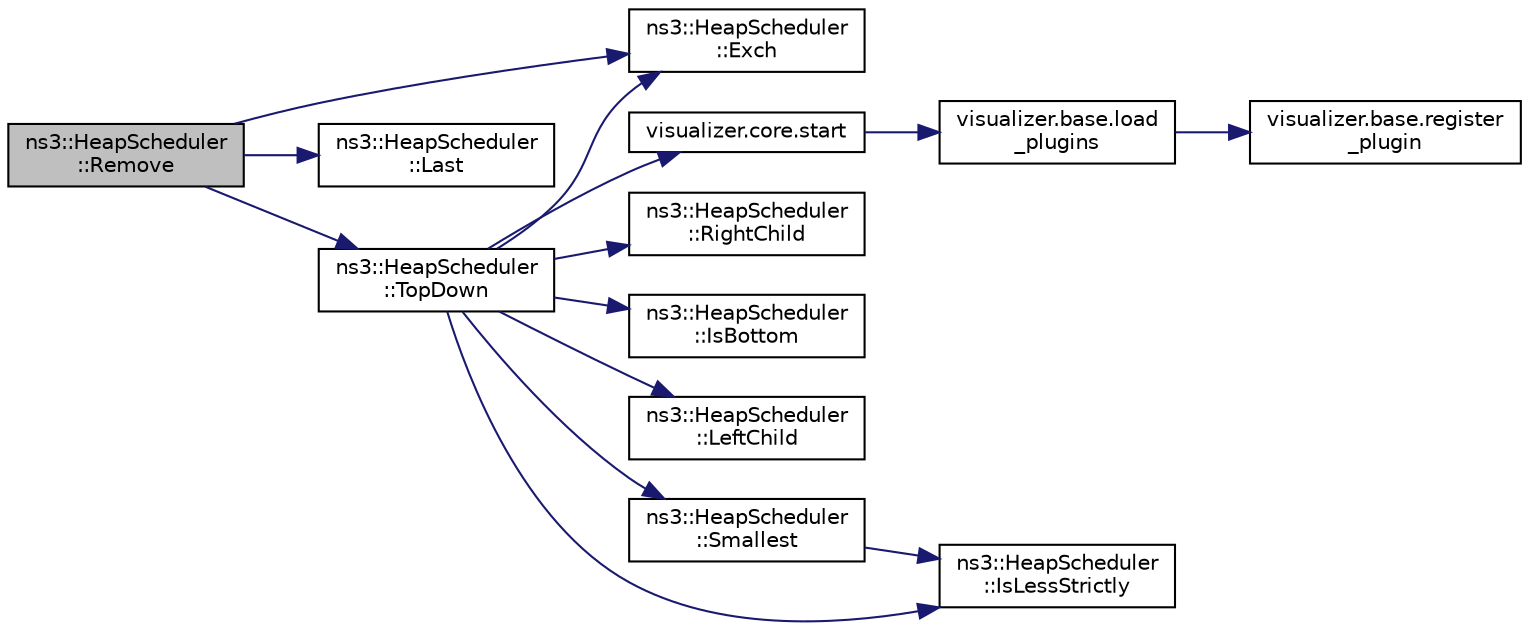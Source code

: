 digraph "ns3::HeapScheduler::Remove"
{
  edge [fontname="Helvetica",fontsize="10",labelfontname="Helvetica",labelfontsize="10"];
  node [fontname="Helvetica",fontsize="10",shape=record];
  rankdir="LR";
  Node1 [label="ns3::HeapScheduler\l::Remove",height=0.2,width=0.4,color="black", fillcolor="grey75", style="filled", fontcolor="black"];
  Node1 -> Node2 [color="midnightblue",fontsize="10",style="solid"];
  Node2 [label="ns3::HeapScheduler\l::Exch",height=0.2,width=0.4,color="black", fillcolor="white", style="filled",URL="$da/db2/classns3_1_1HeapScheduler.html#a0ae45a30345747a7c3e26bc1a5b5248c"];
  Node1 -> Node3 [color="midnightblue",fontsize="10",style="solid"];
  Node3 [label="ns3::HeapScheduler\l::Last",height=0.2,width=0.4,color="black", fillcolor="white", style="filled",URL="$da/db2/classns3_1_1HeapScheduler.html#abb241faada46b0d23f7029177e1a91f3"];
  Node1 -> Node4 [color="midnightblue",fontsize="10",style="solid"];
  Node4 [label="ns3::HeapScheduler\l::TopDown",height=0.2,width=0.4,color="black", fillcolor="white", style="filled",URL="$da/db2/classns3_1_1HeapScheduler.html#a2ea4d0e4c77dd66465a255322d59af27"];
  Node4 -> Node5 [color="midnightblue",fontsize="10",style="solid"];
  Node5 [label="visualizer.core.start",height=0.2,width=0.4,color="black", fillcolor="white", style="filled",URL="$df/d6c/namespacevisualizer_1_1core.html#a2a35e5d8a34af358b508dac8635754e0"];
  Node5 -> Node6 [color="midnightblue",fontsize="10",style="solid"];
  Node6 [label="visualizer.base.load\l_plugins",height=0.2,width=0.4,color="black", fillcolor="white", style="filled",URL="$d4/d39/namespacevisualizer_1_1base.html#ad171497a5ff1afe0a73bedaebf35448f"];
  Node6 -> Node7 [color="midnightblue",fontsize="10",style="solid"];
  Node7 [label="visualizer.base.register\l_plugin",height=0.2,width=0.4,color="black", fillcolor="white", style="filled",URL="$d4/d39/namespacevisualizer_1_1base.html#a6b0ffcff1e17ec4027496f50177e5b9e"];
  Node4 -> Node8 [color="midnightblue",fontsize="10",style="solid"];
  Node8 [label="ns3::HeapScheduler\l::RightChild",height=0.2,width=0.4,color="black", fillcolor="white", style="filled",URL="$da/db2/classns3_1_1HeapScheduler.html#a7c0bc52c00e773ff66413dd7f4eece47"];
  Node4 -> Node9 [color="midnightblue",fontsize="10",style="solid"];
  Node9 [label="ns3::HeapScheduler\l::IsBottom",height=0.2,width=0.4,color="black", fillcolor="white", style="filled",URL="$da/db2/classns3_1_1HeapScheduler.html#aa5ba644512dfabfbc77da2b64dbe4f20"];
  Node4 -> Node10 [color="midnightblue",fontsize="10",style="solid"];
  Node10 [label="ns3::HeapScheduler\l::LeftChild",height=0.2,width=0.4,color="black", fillcolor="white", style="filled",URL="$da/db2/classns3_1_1HeapScheduler.html#a688a28cdd388601b26e23d22701d978e"];
  Node4 -> Node11 [color="midnightblue",fontsize="10",style="solid"];
  Node11 [label="ns3::HeapScheduler\l::Smallest",height=0.2,width=0.4,color="black", fillcolor="white", style="filled",URL="$da/db2/classns3_1_1HeapScheduler.html#a1906ea79fb718ebfae55caecffef42ec"];
  Node11 -> Node12 [color="midnightblue",fontsize="10",style="solid"];
  Node12 [label="ns3::HeapScheduler\l::IsLessStrictly",height=0.2,width=0.4,color="black", fillcolor="white", style="filled",URL="$da/db2/classns3_1_1HeapScheduler.html#a28140c577cfb8cac67a196420bdd469f"];
  Node4 -> Node12 [color="midnightblue",fontsize="10",style="solid"];
  Node4 -> Node2 [color="midnightblue",fontsize="10",style="solid"];
}
